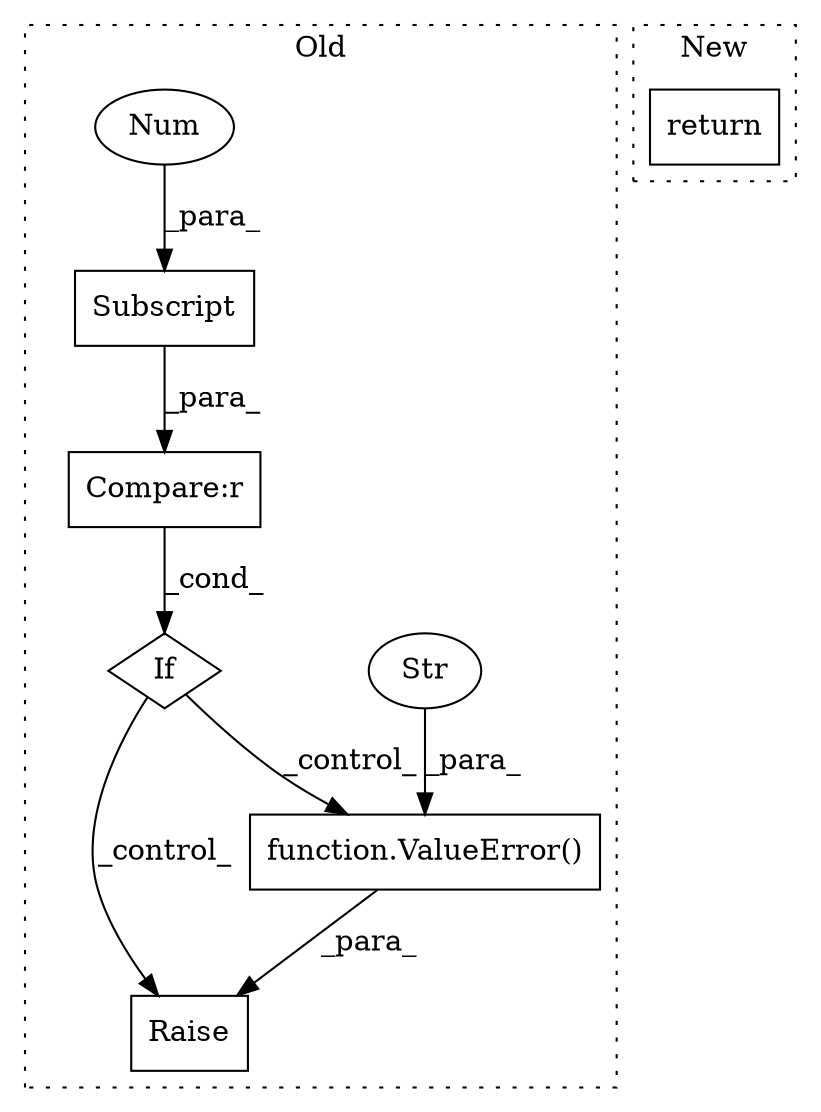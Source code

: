 digraph G {
subgraph cluster0 {
1 [label="function.ValueError()" a="75" s="11690,11758" l="11,1" shape="box"];
3 [label="Raise" a="91" s="11684" l="6" shape="box"];
4 [label="Str" a="66" s="11701" l="57" shape="ellipse"];
5 [label="If" a="96" s="11468,11502" l="3,18" shape="diamond"];
6 [label="Compare:r" a="40" s="11471" l="31" shape="box"];
7 [label="Subscript" a="63" s="11471,0" l="26,0" shape="box"];
8 [label="Num" a="76" s="11494" l="2" shape="ellipse"];
label = "Old";
style="dotted";
}
subgraph cluster1 {
2 [label="return" a="93" s="13647" l="7" shape="box"];
label = "New";
style="dotted";
}
1 -> 3 [label="_para_"];
4 -> 1 [label="_para_"];
5 -> 3 [label="_control_"];
5 -> 1 [label="_control_"];
6 -> 5 [label="_cond_"];
7 -> 6 [label="_para_"];
8 -> 7 [label="_para_"];
}